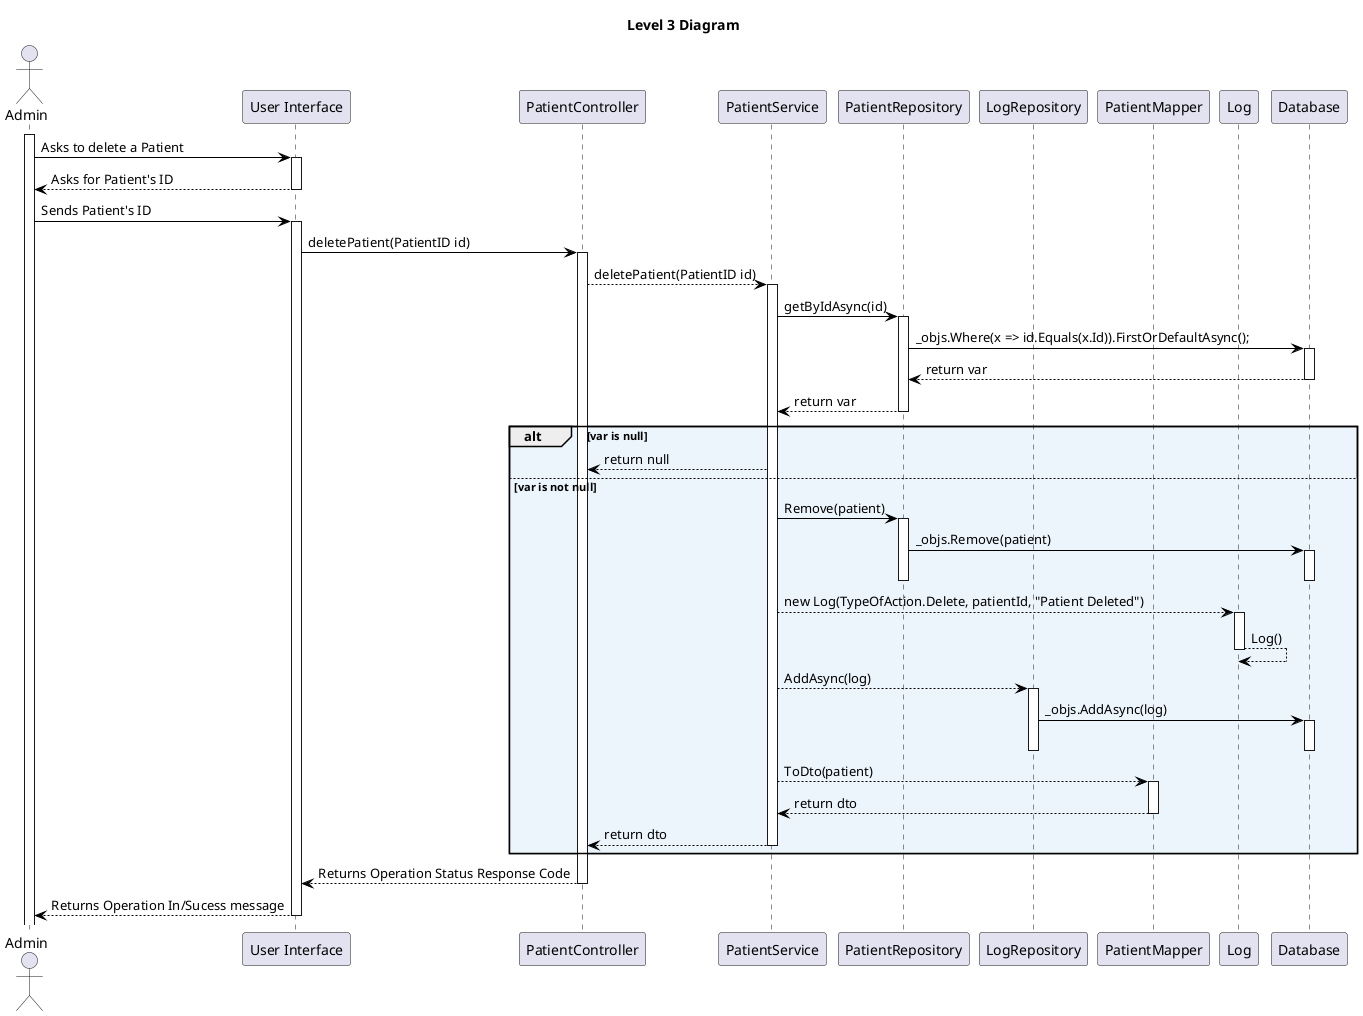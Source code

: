 @startuml level_3

title Level 3 Diagram

hide empty members
'skinparam Linetype ortho

skinparam class {
    BackgroundColor<<valueObject>> #D6EAF8
    BackgroundColor<<root>> #FDEBD0
    BackgroundColor<<service>> #D1F2EB
    BackgroundColor #FEF9E7
    ArrowColor Black
}

skinparam package {
    BackgroundColor #EBF5FB
}

actor Admin as A
participant "User Interface" as UI
participant "PatientController" as C
participant "PatientService" as S
participant "PatientRepository" as R
participant "LogRepository" as LR
participant "PatientMapper" as M
participant "Log" as L
participant "Database" as DB


activate A
A -> UI: Asks to delete a Patient
activate UI
UI --> A: Asks for Patient's ID
deactivate UI
A -> UI: Sends Patient's ID
activate UI
UI -> C: deletePatient(PatientID id)
activate C
C --> S: deletePatient(PatientID id)
activate S
S -> R: getByIdAsync(id)
activate R
R -> DB: _objs.Where(x => id.Equals(x.Id)).FirstOrDefaultAsync();
activate DB
DB --> R: return var
deactivate DB
R --> S: return var
deactivate R
alt var is null
    S --> C: return null
else var is not null
    S -> R: Remove(patient)
    activate R
    R -> DB: _objs.Remove(patient)
    activate DB
    deactivate DB
    deactivate R
    S --> L: new Log(TypeOfAction.Delete, patientId, "Patient Deleted")
    activate L
    L --> L: Log()
    deactivate L
    S --> LR: AddAsync(log)
    activate LR
    LR -> DB: _objs.AddAsync(log)
    activate DB
    deactivate DB
    deactivate LR
    S --> M: ToDto(patient)
    activate M
    M --> S: return dto
    deactivate M
    S --> C: return dto
    deactivate S
end
C --> UI: Returns Operation Status Response Code
deactivate C
UI --> A: Returns Operation In/Sucess message
deactivate UI


@enduml